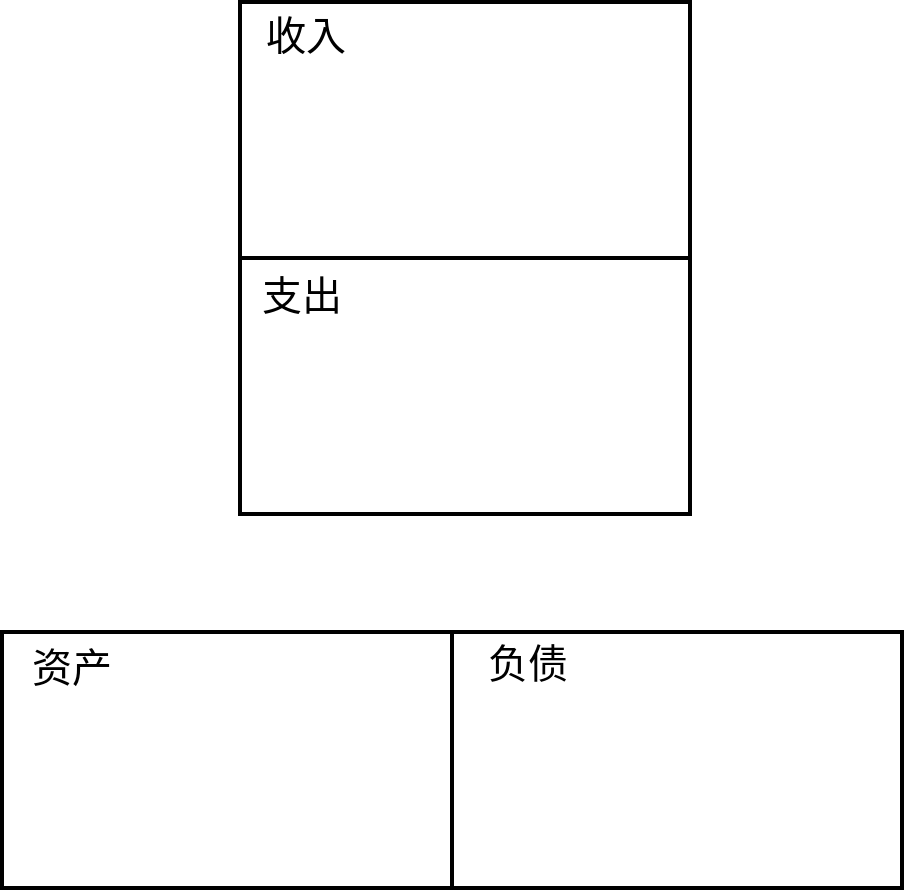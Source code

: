 <mxfile version="14.1.1" type="github">
  <diagram id="Mc1Mba3DYTuaImOtCGLE" name="第 1 页">
    <mxGraphModel dx="981" dy="685" grid="0" gridSize="10" guides="1" tooltips="1" connect="1" arrows="1" fold="1" page="0" pageScale="1" pageWidth="827" pageHeight="1169" math="0" shadow="0">
      <root>
        <mxCell id="0" />
        <mxCell id="1" parent="0" />
        <mxCell id="N7oHEYgILcq-lNXPLO86-1" value="" style="rounded=0;whiteSpace=wrap;html=1;strokeWidth=2;" vertex="1" parent="1">
          <mxGeometry x="171" y="85" width="225" height="128" as="geometry" />
        </mxCell>
        <mxCell id="N7oHEYgILcq-lNXPLO86-5" value="" style="rounded=0;whiteSpace=wrap;html=1;strokeWidth=2;" vertex="1" parent="1">
          <mxGeometry x="171" y="213" width="225" height="128" as="geometry" />
        </mxCell>
        <mxCell id="N7oHEYgILcq-lNXPLO86-6" value="" style="rounded=0;whiteSpace=wrap;html=1;strokeWidth=2;" vertex="1" parent="1">
          <mxGeometry x="52" y="400" width="225" height="128" as="geometry" />
        </mxCell>
        <mxCell id="N7oHEYgILcq-lNXPLO86-7" value="" style="rounded=0;whiteSpace=wrap;html=1;strokeWidth=2;" vertex="1" parent="1">
          <mxGeometry x="277" y="400" width="225" height="128" as="geometry" />
        </mxCell>
        <mxCell id="N7oHEYgILcq-lNXPLO86-8" value="收入" style="text;html=1;strokeColor=none;fillColor=none;align=center;verticalAlign=middle;whiteSpace=wrap;rounded=0;fontSize=20;" vertex="1" parent="1">
          <mxGeometry x="173" y="91" width="62" height="20" as="geometry" />
        </mxCell>
        <mxCell id="N7oHEYgILcq-lNXPLO86-10" value="支出&lt;span style=&quot;color: rgba(0 , 0 , 0 , 0) ; font-family: monospace ; font-size: 0px&quot;&gt;%3CmxGraphModel%3E%3Croot%3E%3CmxCell%20id%3D%220%22%2F%3E%3CmxCell%20id%3D%221%22%20parent%3D%220%22%2F%3E%3CmxCell%20id%3D%222%22%20value%3D%22%E6%94%B6%E5%85%A5%22%20style%3D%22text%3Bhtml%3D1%3BstrokeColor%3Dnone%3BfillColor%3Dnone%3Balign%3Dcenter%3BverticalAlign%3Dmiddle%3BwhiteSpace%3Dwrap%3Brounded%3D0%3BfontSize%3D20%3B%22%20vertex%3D%221%22%20parent%3D%221%22%3E%3CmxGeometry%20x%3D%22173%22%20y%3D%2291%22%20width%3D%2262%22%20height%3D%2220%22%20as%3D%22geometry%22%2F%3E%3C%2FmxCell%3E%3C%2Froot%3E%3C%2FmxGraphModel%3E&lt;/span&gt;" style="text;html=1;strokeColor=none;fillColor=none;align=center;verticalAlign=middle;whiteSpace=wrap;rounded=0;fontSize=20;" vertex="1" parent="1">
          <mxGeometry x="171" y="221" width="62" height="20" as="geometry" />
        </mxCell>
        <mxCell id="N7oHEYgILcq-lNXPLO86-11" value="资产" style="text;html=1;strokeColor=none;fillColor=none;align=center;verticalAlign=middle;whiteSpace=wrap;rounded=0;fontSize=20;" vertex="1" parent="1">
          <mxGeometry x="56" y="407" width="62" height="20" as="geometry" />
        </mxCell>
        <mxCell id="N7oHEYgILcq-lNXPLO86-12" value="负债" style="text;html=1;strokeColor=none;fillColor=none;align=center;verticalAlign=middle;whiteSpace=wrap;rounded=0;fontSize=20;" vertex="1" parent="1">
          <mxGeometry x="284" y="405" width="62" height="20" as="geometry" />
        </mxCell>
      </root>
    </mxGraphModel>
  </diagram>
</mxfile>
